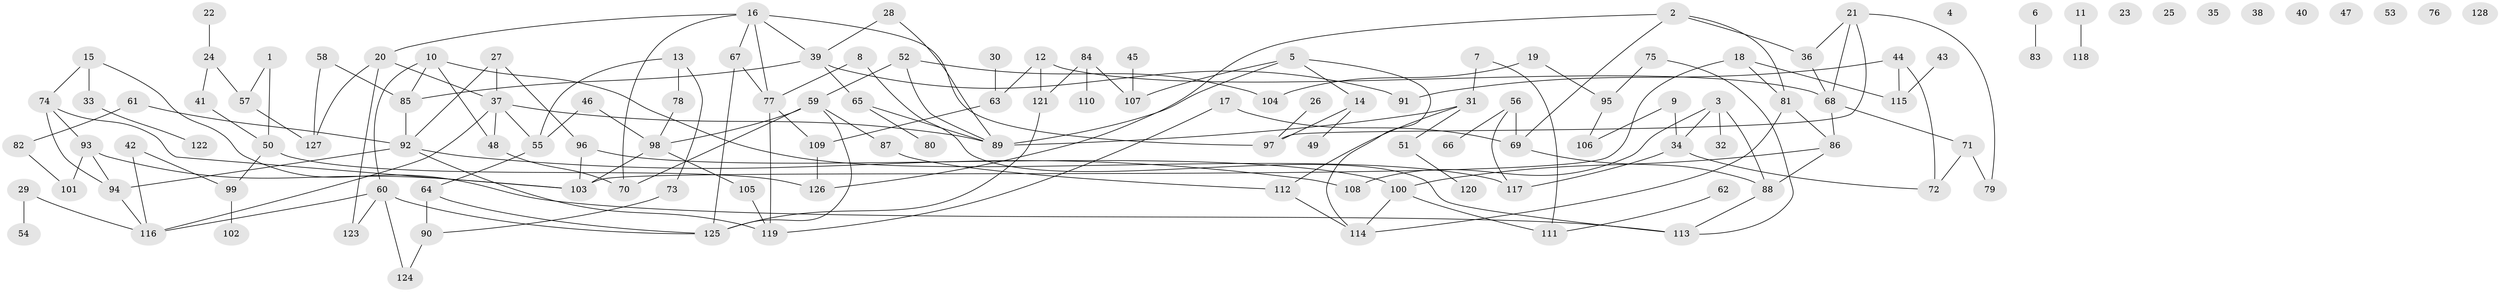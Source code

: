 // coarse degree distribution, {0: 0.23529411764705882, 5: 0.0784313725490196, 1: 0.09803921568627451, 3: 0.11764705882352941, 7: 0.058823529411764705, 2: 0.1568627450980392, 4: 0.13725490196078433, 8: 0.09803921568627451, 6: 0.0196078431372549}
// Generated by graph-tools (version 1.1) at 2025/42/03/04/25 21:42:23]
// undirected, 128 vertices, 170 edges
graph export_dot {
graph [start="1"]
  node [color=gray90,style=filled];
  1;
  2;
  3;
  4;
  5;
  6;
  7;
  8;
  9;
  10;
  11;
  12;
  13;
  14;
  15;
  16;
  17;
  18;
  19;
  20;
  21;
  22;
  23;
  24;
  25;
  26;
  27;
  28;
  29;
  30;
  31;
  32;
  33;
  34;
  35;
  36;
  37;
  38;
  39;
  40;
  41;
  42;
  43;
  44;
  45;
  46;
  47;
  48;
  49;
  50;
  51;
  52;
  53;
  54;
  55;
  56;
  57;
  58;
  59;
  60;
  61;
  62;
  63;
  64;
  65;
  66;
  67;
  68;
  69;
  70;
  71;
  72;
  73;
  74;
  75;
  76;
  77;
  78;
  79;
  80;
  81;
  82;
  83;
  84;
  85;
  86;
  87;
  88;
  89;
  90;
  91;
  92;
  93;
  94;
  95;
  96;
  97;
  98;
  99;
  100;
  101;
  102;
  103;
  104;
  105;
  106;
  107;
  108;
  109;
  110;
  111;
  112;
  113;
  114;
  115;
  116;
  117;
  118;
  119;
  120;
  121;
  122;
  123;
  124;
  125;
  126;
  127;
  128;
  1 -- 50;
  1 -- 57;
  2 -- 36;
  2 -- 69;
  2 -- 81;
  2 -- 126;
  3 -- 32;
  3 -- 34;
  3 -- 88;
  3 -- 108;
  5 -- 14;
  5 -- 89;
  5 -- 107;
  5 -- 114;
  6 -- 83;
  7 -- 31;
  7 -- 111;
  8 -- 77;
  8 -- 113;
  9 -- 34;
  9 -- 106;
  10 -- 48;
  10 -- 60;
  10 -- 85;
  10 -- 117;
  11 -- 118;
  12 -- 63;
  12 -- 68;
  12 -- 121;
  13 -- 55;
  13 -- 73;
  13 -- 78;
  14 -- 49;
  14 -- 97;
  15 -- 33;
  15 -- 74;
  15 -- 113;
  16 -- 20;
  16 -- 39;
  16 -- 67;
  16 -- 70;
  16 -- 77;
  16 -- 97;
  17 -- 69;
  17 -- 119;
  18 -- 81;
  18 -- 103;
  18 -- 115;
  19 -- 95;
  19 -- 104;
  20 -- 37;
  20 -- 123;
  20 -- 127;
  21 -- 36;
  21 -- 68;
  21 -- 79;
  21 -- 97;
  22 -- 24;
  24 -- 41;
  24 -- 57;
  26 -- 97;
  27 -- 37;
  27 -- 92;
  27 -- 96;
  28 -- 39;
  28 -- 89;
  29 -- 54;
  29 -- 116;
  30 -- 63;
  31 -- 51;
  31 -- 89;
  31 -- 112;
  33 -- 122;
  34 -- 72;
  34 -- 117;
  36 -- 68;
  37 -- 48;
  37 -- 55;
  37 -- 89;
  37 -- 116;
  39 -- 65;
  39 -- 85;
  39 -- 91;
  41 -- 50;
  42 -- 99;
  42 -- 116;
  43 -- 115;
  44 -- 72;
  44 -- 91;
  44 -- 115;
  45 -- 107;
  46 -- 55;
  46 -- 98;
  48 -- 70;
  50 -- 99;
  50 -- 126;
  51 -- 120;
  52 -- 59;
  52 -- 89;
  52 -- 104;
  55 -- 64;
  56 -- 66;
  56 -- 69;
  56 -- 117;
  57 -- 127;
  58 -- 85;
  58 -- 127;
  59 -- 70;
  59 -- 87;
  59 -- 98;
  59 -- 125;
  60 -- 116;
  60 -- 123;
  60 -- 124;
  60 -- 125;
  61 -- 82;
  61 -- 92;
  62 -- 111;
  63 -- 109;
  64 -- 90;
  64 -- 125;
  65 -- 80;
  65 -- 89;
  67 -- 77;
  67 -- 125;
  68 -- 71;
  68 -- 86;
  69 -- 88;
  71 -- 72;
  71 -- 79;
  73 -- 90;
  74 -- 93;
  74 -- 94;
  74 -- 103;
  75 -- 95;
  75 -- 113;
  77 -- 109;
  77 -- 119;
  78 -- 98;
  81 -- 86;
  81 -- 114;
  82 -- 101;
  84 -- 107;
  84 -- 110;
  84 -- 121;
  85 -- 92;
  86 -- 88;
  86 -- 100;
  87 -- 112;
  88 -- 113;
  90 -- 124;
  92 -- 94;
  92 -- 108;
  92 -- 119;
  93 -- 94;
  93 -- 101;
  93 -- 103;
  94 -- 116;
  95 -- 106;
  96 -- 100;
  96 -- 103;
  98 -- 103;
  98 -- 105;
  99 -- 102;
  100 -- 111;
  100 -- 114;
  105 -- 119;
  109 -- 126;
  112 -- 114;
  121 -- 125;
}
